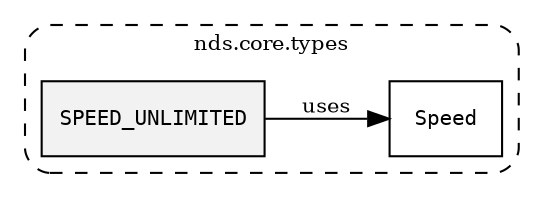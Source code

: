 /**
 * This dot file creates symbol collaboration diagram for SPEED_UNLIMITED.
 */
digraph ZSERIO
{
    node [shape=box, fontsize=10];
    rankdir="LR";
    fontsize=10;
    tooltip="SPEED_UNLIMITED collaboration diagram";

    subgraph "cluster_nds.core.types"
    {
        style="dashed, rounded";
        label="nds.core.types";
        tooltip="Package nds.core.types";
        href="../../../content/packages/nds.core.types.html#Package-nds-core-types";
        target="_parent";

        "SPEED_UNLIMITED" [style="filled", fillcolor="#0000000D", target="_parent", label=<<font face="monospace"><table align="center" border="0" cellspacing="0" cellpadding="0"><tr><td href="../../../content/packages/nds.core.types.html#Constant-SPEED_UNLIMITED" title="Constant defined in nds.core.types">SPEED_UNLIMITED</td></tr></table></font>>];
        "Speed" [target="_parent", label=<<font face="monospace"><table align="center" border="0" cellspacing="0" cellpadding="0"><tr><td href="../../../content/packages/nds.core.types.html#Subtype-Speed" title="Subtype defined in nds.core.types">Speed</td></tr></table></font>>];
    }

    "SPEED_UNLIMITED" -> "Speed" [label="uses", fontsize=10];
}
